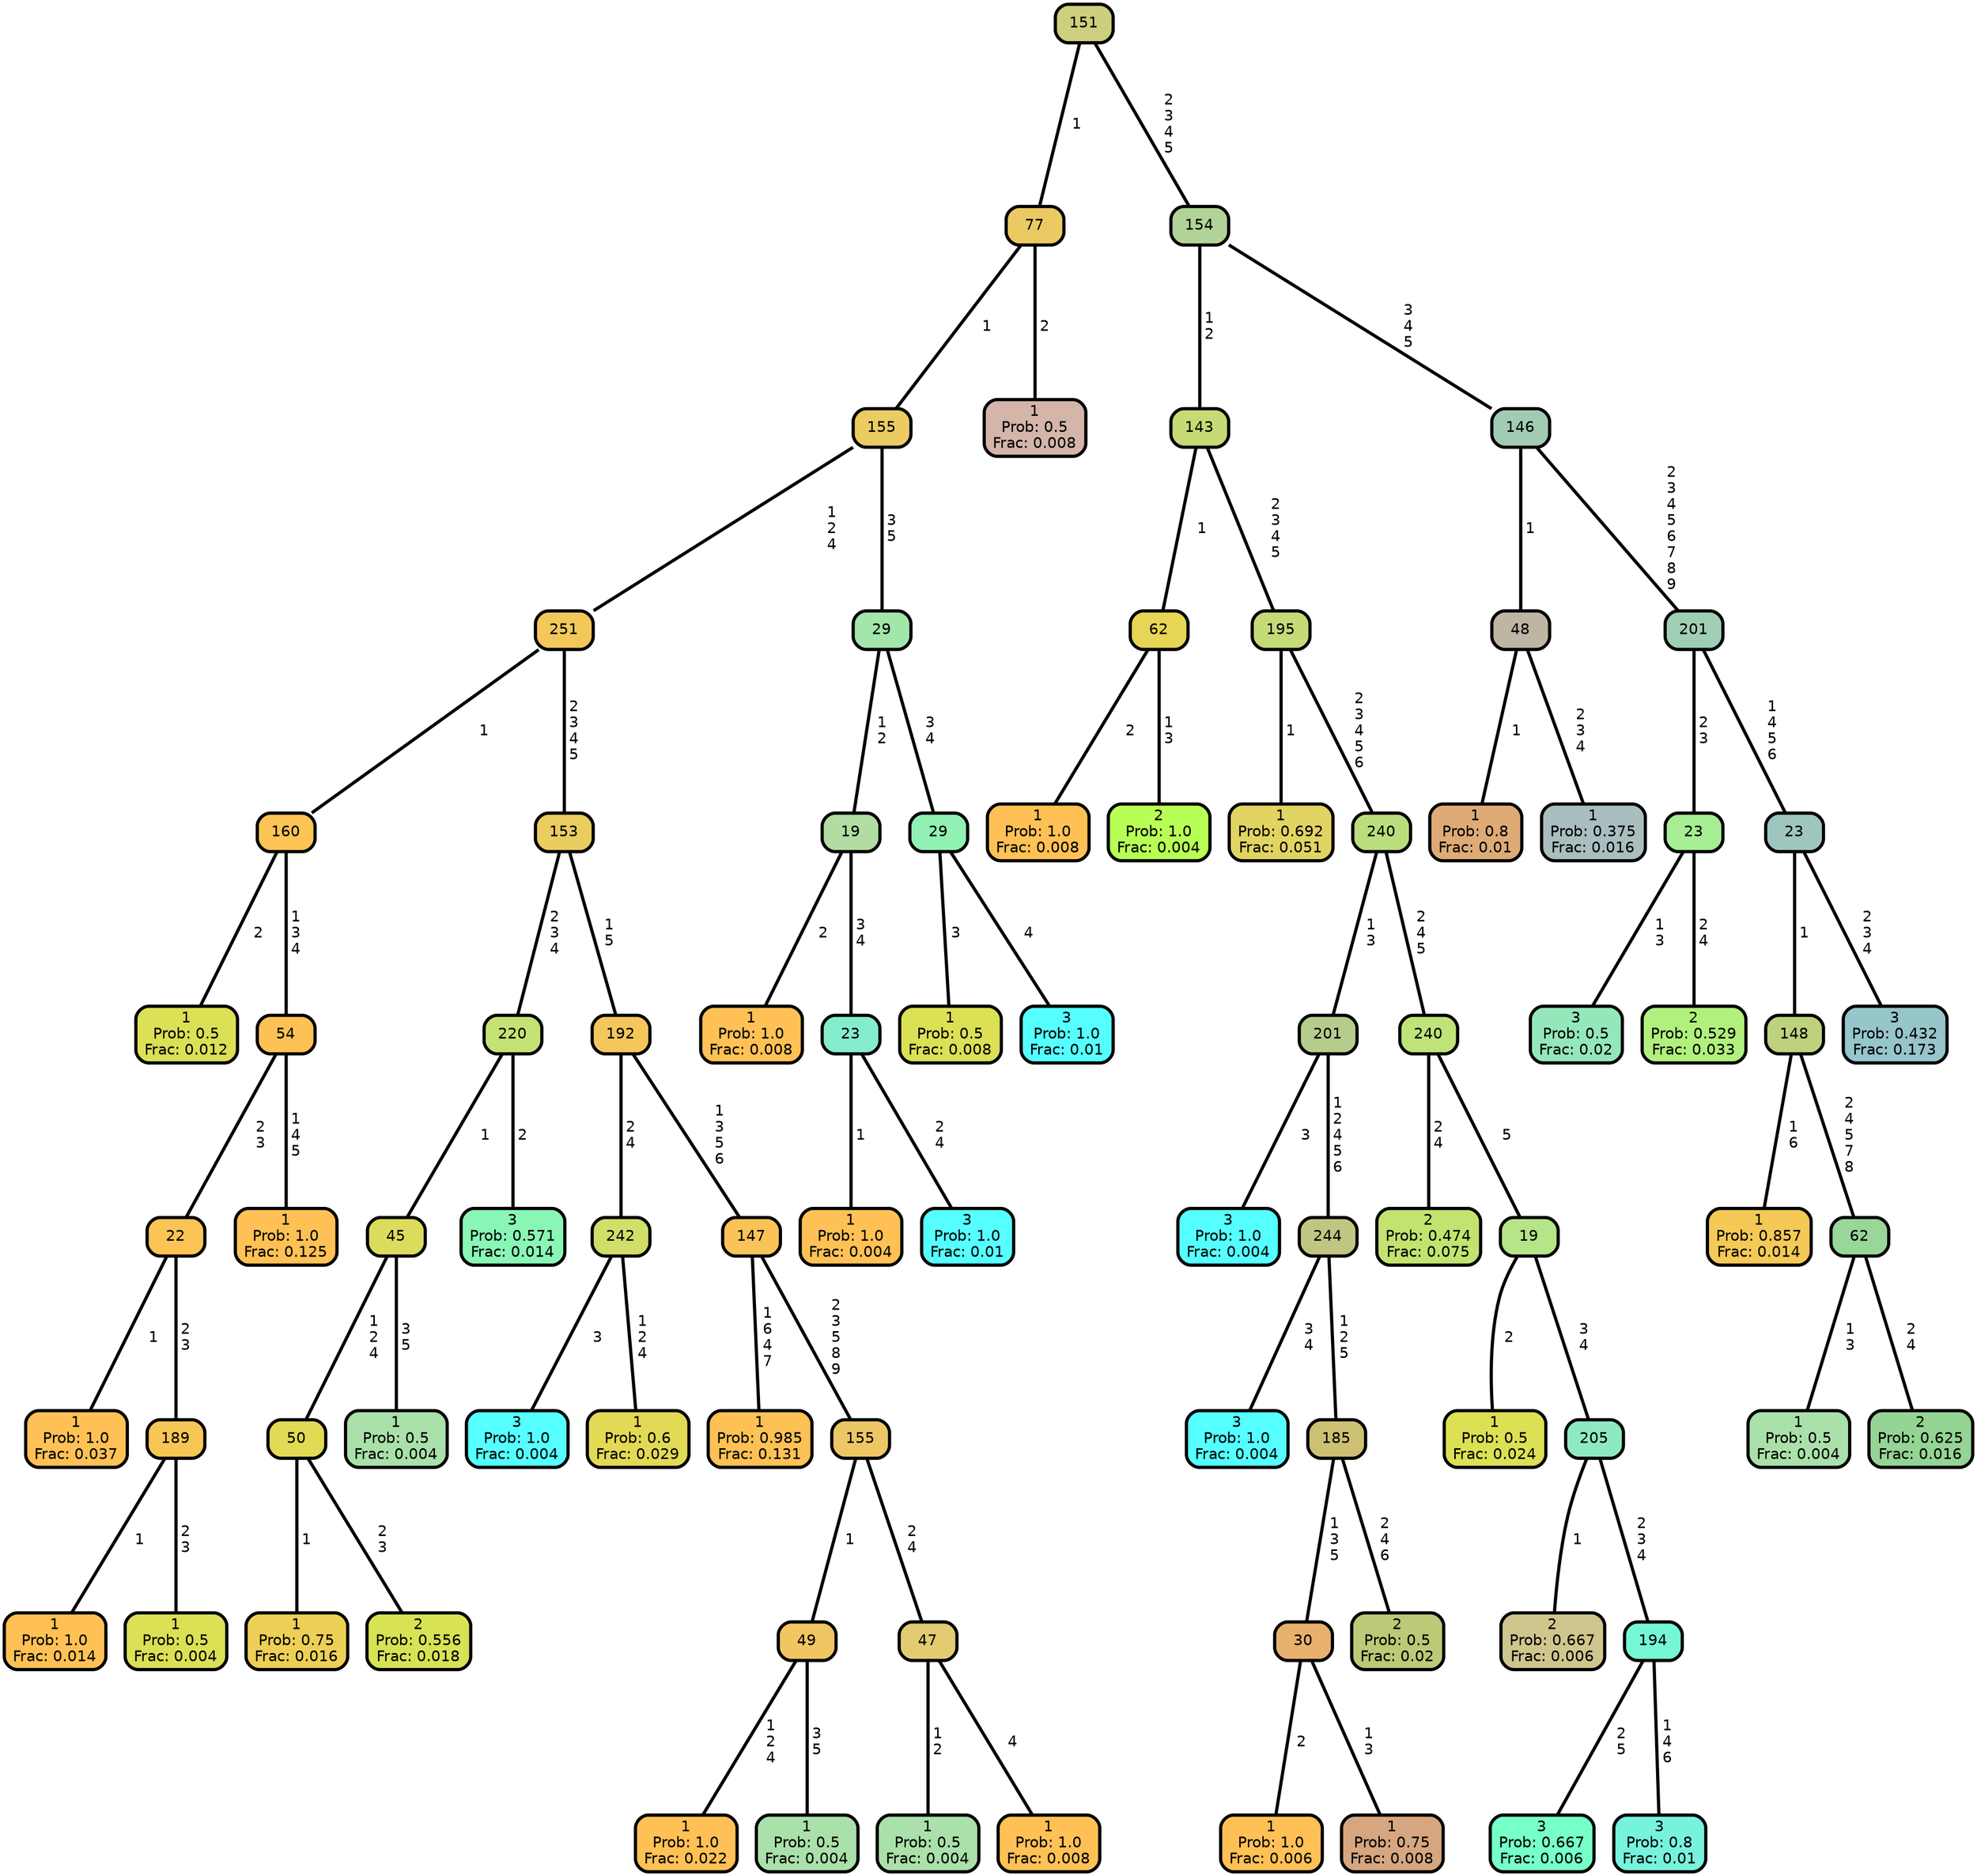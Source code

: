 graph Tree {
node [shape=box, style="filled, rounded",color="black",penwidth="3",fontcolor="black",                 fontname=helvetica] ;
graph [ranksep="0 equally", splines=straight,                 bgcolor=transparent, dpi=200] ;
edge [fontname=helvetica, color=black] ;
0 [label="1
Prob: 0.5
Frac: 0.012", fillcolor="#dbe055"] ;
1 [label="160", fillcolor="#fcc355"] ;
2 [label="1
Prob: 1.0
Frac: 0.037", fillcolor="#ffc155"] ;
3 [label="22", fillcolor="#fcc355"] ;
4 [label="1
Prob: 1.0
Frac: 0.014", fillcolor="#ffc155"] ;
5 [label="189", fillcolor="#f7c755"] ;
6 [label="1
Prob: 0.5
Frac: 0.004", fillcolor="#dbe055"] ;
7 [label="54", fillcolor="#fec155"] ;
8 [label="1
Prob: 1.0
Frac: 0.125", fillcolor="#ffc155"] ;
9 [label="251", fillcolor="#f2c85b"] ;
10 [label="1
Prob: 0.75
Frac: 0.016", fillcolor="#edd055"] ;
11 [label="50", fillcolor="#e1da55"] ;
12 [label="2
Prob: 0.556
Frac: 0.018", fillcolor="#d7e355"] ;
13 [label="45", fillcolor="#dbdb5d"] ;
14 [label="1
Prob: 0.5
Frac: 0.004", fillcolor="#aae0aa"] ;
15 [label="220", fillcolor="#c5e275"] ;
16 [label="3
Prob: 0.571
Frac: 0.014", fillcolor="#89f6b6"] ;
17 [label="153", fillcolor="#eacd60"] ;
18 [label="3
Prob: 1.0
Frac: 0.004", fillcolor="#55ffff"] ;
19 [label="242", fillcolor="#d1de69"] ;
20 [label="1
Prob: 0.6
Frac: 0.029", fillcolor="#e2d955"] ;
21 [label="192", fillcolor="#f3c75b"] ;
22 [label="1
Prob: 0.985
Frac: 0.131", fillcolor="#fdc155"] ;
23 [label="147", fillcolor="#fac358"] ;
24 [label="1
Prob: 1.0
Frac: 0.022", fillcolor="#ffc155"] ;
25 [label="49", fillcolor="#f1c562"] ;
26 [label="1
Prob: 0.5
Frac: 0.004", fillcolor="#aae0aa"] ;
27 [label="155", fillcolor="#edc766"] ;
28 [label="1
Prob: 0.5
Frac: 0.004", fillcolor="#aae0aa"] ;
29 [label="47", fillcolor="#e2cb71"] ;
30 [label="1
Prob: 1.0
Frac: 0.008", fillcolor="#ffc155"] ;
31 [label="155", fillcolor="#ebcb62"] ;
32 [label="1
Prob: 1.0
Frac: 0.008", fillcolor="#ffc155"] ;
33 [label="19", fillcolor="#b1dda2"] ;
34 [label="1
Prob: 1.0
Frac: 0.004", fillcolor="#ffc155"] ;
35 [label="23", fillcolor="#85edce"] ;
36 [label="3
Prob: 1.0
Frac: 0.01", fillcolor="#55ffff"] ;
37 [label="29", fillcolor="#a2e6aa"] ;
38 [label="1
Prob: 0.5
Frac: 0.008", fillcolor="#dbe055"] ;
39 [label="29", fillcolor="#90f1b3"] ;
40 [label="3
Prob: 1.0
Frac: 0.01", fillcolor="#55ffff"] ;
41 [label="77", fillcolor="#ebca63"] ;
42 [label="1
Prob: 0.5
Frac: 0.008", fillcolor="#d4b5aa"] ;
43 [label="151", fillcolor="#cecf7e"] ;
44 [label="1
Prob: 1.0
Frac: 0.008", fillcolor="#ffc155"] ;
45 [label="62", fillcolor="#e7d555"] ;
46 [label="2
Prob: 1.0
Frac: 0.004", fillcolor="#b8ff55"] ;
47 [label="143", fillcolor="#c6db75"] ;
48 [label="1
Prob: 0.692
Frac: 0.051", fillcolor="#e1d462"] ;
49 [label="195", fillcolor="#c5db77"] ;
50 [label="3
Prob: 1.0
Frac: 0.004", fillcolor="#55ffff"] ;
51 [label="201", fillcolor="#b6cc8d"] ;
52 [label="3
Prob: 1.0
Frac: 0.004", fillcolor="#55ffff"] ;
53 [label="244", fillcolor="#c0c681"] ;
54 [label="1
Prob: 1.0
Frac: 0.006", fillcolor="#ffc155"] ;
55 [label="30", fillcolor="#e7b16d"] ;
56 [label="1
Prob: 0.75
Frac: 0.008", fillcolor="#d5a67f"] ;
57 [label="185", fillcolor="#cdc073"] ;
58 [label="2
Prob: 0.5
Frac: 0.02", fillcolor="#baca77"] ;
59 [label="240", fillcolor="#bcdd7e"] ;
60 [label="2
Prob: 0.474
Frac: 0.075", fillcolor="#c2e36f"] ;
61 [label="240", fillcolor="#bee479"] ;
62 [label="1
Prob: 0.5
Frac: 0.024", fillcolor="#dbe055"] ;
63 [label="19", fillcolor="#b6e488"] ;
64 [label="2
Prob: 0.667
Frac: 0.006", fillcolor="#cfc68d"] ;
65 [label="205", fillcolor="#8ee9c1"] ;
66 [label="3
Prob: 0.667
Frac: 0.006", fillcolor="#76ffc6"] ;
67 [label="194", fillcolor="#76f7d4"] ;
68 [label="3
Prob: 0.8
Frac: 0.01", fillcolor="#77f2dd"] ;
69 [label="154", fillcolor="#b2d398"] ;
70 [label="1
Prob: 0.8
Frac: 0.01", fillcolor="#deab77"] ;
71 [label="48", fillcolor="#beb6a3"] ;
72 [label="1
Prob: 0.375
Frac: 0.016", fillcolor="#aabdbf"] ;
73 [label="146", fillcolor="#a1ccb3"] ;
74 [label="3
Prob: 0.5
Frac: 0.02", fillcolor="#94e7bb"] ;
75 [label="23", fillcolor="#a6ed93"] ;
76 [label="2
Prob: 0.529
Frac: 0.033", fillcolor="#b1f07d"] ;
77 [label="201", fillcolor="#9fceb5"] ;
78 [label="1
Prob: 0.857
Frac: 0.014", fillcolor="#f4c955"] ;
79 [label="148", fillcolor="#bed17d"] ;
80 [label="1
Prob: 0.5
Frac: 0.004", fillcolor="#aae0aa"] ;
81 [label="62", fillcolor="#98d699"] ;
82 [label="2
Prob: 0.625
Frac: 0.016", fillcolor="#94d494"] ;
83 [label="23", fillcolor="#9dc7be"] ;
84 [label="3
Prob: 0.432
Frac: 0.173", fillcolor="#96c5ca"] ;
1 -- 0 [label=" 2",penwidth=3] ;
1 -- 7 [label=" 1\n 3\n 4",penwidth=3] ;
3 -- 2 [label=" 1",penwidth=3] ;
3 -- 5 [label=" 2\n 3",penwidth=3] ;
5 -- 4 [label=" 1",penwidth=3] ;
5 -- 6 [label=" 2\n 3",penwidth=3] ;
7 -- 3 [label=" 2\n 3",penwidth=3] ;
7 -- 8 [label=" 1\n 4\n 5",penwidth=3] ;
9 -- 1 [label=" 1",penwidth=3] ;
9 -- 17 [label=" 2\n 3\n 4\n 5",penwidth=3] ;
11 -- 10 [label=" 1",penwidth=3] ;
11 -- 12 [label=" 2\n 3",penwidth=3] ;
13 -- 11 [label=" 1\n 2\n 4",penwidth=3] ;
13 -- 14 [label=" 3\n 5",penwidth=3] ;
15 -- 13 [label=" 1",penwidth=3] ;
15 -- 16 [label=" 2",penwidth=3] ;
17 -- 15 [label=" 2\n 3\n 4",penwidth=3] ;
17 -- 21 [label=" 1\n 5",penwidth=3] ;
19 -- 18 [label=" 3",penwidth=3] ;
19 -- 20 [label=" 1\n 2\n 4",penwidth=3] ;
21 -- 19 [label=" 2\n 4",penwidth=3] ;
21 -- 23 [label=" 1\n 3\n 5\n 6",penwidth=3] ;
23 -- 22 [label=" 1\n 6\n 4\n 7",penwidth=3] ;
23 -- 27 [label=" 2\n 3\n 5\n 8\n 9",penwidth=3] ;
25 -- 24 [label=" 1\n 2\n 4",penwidth=3] ;
25 -- 26 [label=" 3\n 5",penwidth=3] ;
27 -- 25 [label=" 1",penwidth=3] ;
27 -- 29 [label=" 2\n 4",penwidth=3] ;
29 -- 28 [label=" 1\n 2",penwidth=3] ;
29 -- 30 [label=" 4",penwidth=3] ;
31 -- 9 [label=" 1\n 2\n 4",penwidth=3] ;
31 -- 37 [label=" 3\n 5",penwidth=3] ;
33 -- 32 [label=" 2",penwidth=3] ;
33 -- 35 [label=" 3\n 4",penwidth=3] ;
35 -- 34 [label=" 1",penwidth=3] ;
35 -- 36 [label=" 2\n 4",penwidth=3] ;
37 -- 33 [label=" 1\n 2",penwidth=3] ;
37 -- 39 [label=" 3\n 4",penwidth=3] ;
39 -- 38 [label=" 3",penwidth=3] ;
39 -- 40 [label=" 4",penwidth=3] ;
41 -- 31 [label=" 1",penwidth=3] ;
41 -- 42 [label=" 2",penwidth=3] ;
43 -- 41 [label=" 1",penwidth=3] ;
43 -- 69 [label=" 2\n 3\n 4\n 5",penwidth=3] ;
45 -- 44 [label=" 2",penwidth=3] ;
45 -- 46 [label=" 1\n 3",penwidth=3] ;
47 -- 45 [label=" 1",penwidth=3] ;
47 -- 49 [label=" 2\n 3\n 4\n 5",penwidth=3] ;
49 -- 48 [label=" 1",penwidth=3] ;
49 -- 59 [label=" 2\n 3\n 4\n 5\n 6",penwidth=3] ;
51 -- 50 [label=" 3",penwidth=3] ;
51 -- 53 [label=" 1\n 2\n 4\n 5\n 6",penwidth=3] ;
53 -- 52 [label=" 3\n 4",penwidth=3] ;
53 -- 57 [label=" 1\n 2\n 5",penwidth=3] ;
55 -- 54 [label=" 2",penwidth=3] ;
55 -- 56 [label=" 1\n 3",penwidth=3] ;
57 -- 55 [label=" 1\n 3\n 5",penwidth=3] ;
57 -- 58 [label=" 2\n 4\n 6",penwidth=3] ;
59 -- 51 [label=" 1\n 3",penwidth=3] ;
59 -- 61 [label=" 2\n 4\n 5",penwidth=3] ;
61 -- 60 [label=" 2\n 4",penwidth=3] ;
61 -- 63 [label=" 5",penwidth=3] ;
63 -- 62 [label=" 2",penwidth=3] ;
63 -- 65 [label=" 3\n 4",penwidth=3] ;
65 -- 64 [label=" 1",penwidth=3] ;
65 -- 67 [label=" 2\n 3\n 4",penwidth=3] ;
67 -- 66 [label=" 2\n 5",penwidth=3] ;
67 -- 68 [label=" 1\n 4\n 6",penwidth=3] ;
69 -- 47 [label=" 1\n 2",penwidth=3] ;
69 -- 73 [label=" 3\n 4\n 5",penwidth=3] ;
71 -- 70 [label=" 1",penwidth=3] ;
71 -- 72 [label=" 2\n 3\n 4",penwidth=3] ;
73 -- 71 [label=" 1",penwidth=3] ;
73 -- 77 [label=" 2\n 3\n 4\n 5\n 6\n 7\n 8\n 9",penwidth=3] ;
75 -- 74 [label=" 1\n 3",penwidth=3] ;
75 -- 76 [label=" 2\n 4",penwidth=3] ;
77 -- 75 [label=" 2\n 3",penwidth=3] ;
77 -- 83 [label=" 1\n 4\n 5\n 6",penwidth=3] ;
79 -- 78 [label=" 1\n 6",penwidth=3] ;
79 -- 81 [label=" 2\n 4\n 5\n 7\n 8",penwidth=3] ;
81 -- 80 [label=" 1\n 3",penwidth=3] ;
81 -- 82 [label=" 2\n 4",penwidth=3] ;
83 -- 79 [label=" 1",penwidth=3] ;
83 -- 84 [label=" 2\n 3\n 4",penwidth=3] ;
{rank = same;}}